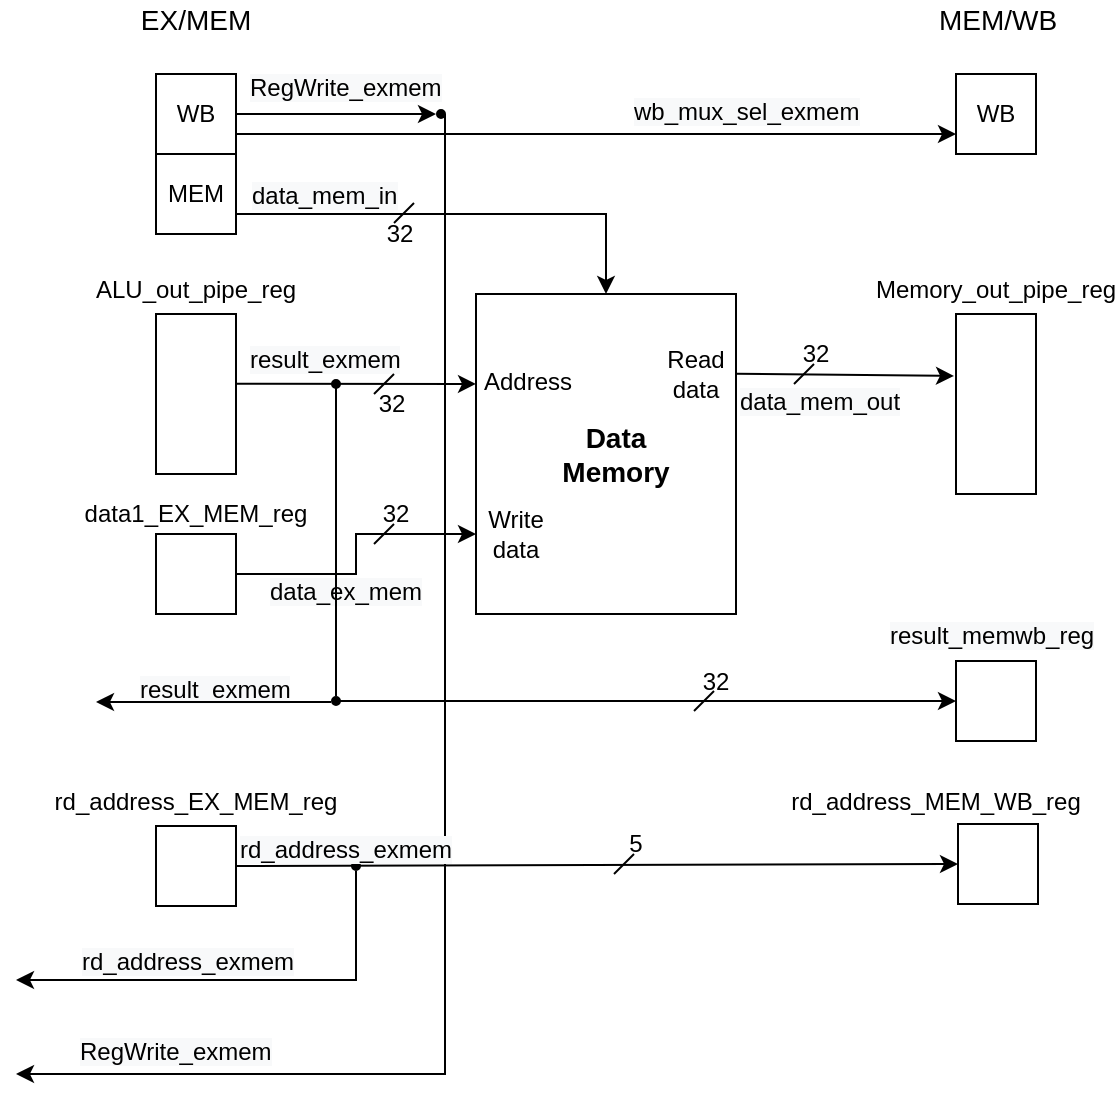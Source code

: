 <mxfile version="14.4.2" type="device"><diagram id="wUpsq9H6FFhmupcyaolv" name="Page-1"><mxGraphModel dx="36" dy="450" grid="1" gridSize="10" guides="1" tooltips="1" connect="1" arrows="1" fold="1" page="1" pageScale="1" pageWidth="827" pageHeight="1169" math="0" shadow="0"><root><mxCell id="0"/><mxCell id="1" parent="0"/><mxCell id="9Uauaas03JowXUCy-STq-1" value="" style="rounded=0;whiteSpace=wrap;html=1;" parent="1" vertex="1"><mxGeometry x="1180" y="460" width="40" height="80" as="geometry"/></mxCell><mxCell id="9Uauaas03JowXUCy-STq-2" value="ALU_out_pipe_reg&lt;br&gt;" style="text;html=1;strokeColor=none;fillColor=none;align=center;verticalAlign=middle;whiteSpace=wrap;rounded=0;" parent="1" vertex="1"><mxGeometry x="1180" y="437.5" width="40" height="20" as="geometry"/></mxCell><mxCell id="9Uauaas03JowXUCy-STq-3" value="&lt;font style=&quot;font-size: 14px&quot;&gt;EX/MEM&lt;/font&gt;" style="text;html=1;strokeColor=none;fillColor=none;align=center;verticalAlign=middle;whiteSpace=wrap;rounded=0;dashed=1;" parent="1" vertex="1"><mxGeometry x="1180" y="303" width="40" height="20" as="geometry"/></mxCell><mxCell id="9Uauaas03JowXUCy-STq-4" value="" style="endArrow=classic;html=1;exitX=0.965;exitY=0.457;exitDx=0;exitDy=0;exitPerimeter=0;entryX=0;entryY=0.281;entryDx=0;entryDy=0;entryPerimeter=0;" parent="1" target="9Uauaas03JowXUCy-STq-6" edge="1"><mxGeometry width="50" height="50" relative="1" as="geometry"><mxPoint x="1219.53" y="494.92" as="sourcePoint"/><mxPoint x="1310" y="480" as="targetPoint"/></mxGeometry></mxCell><mxCell id="9Uauaas03JowXUCy-STq-5" value="" style="group" parent="1" vertex="1" connectable="0"><mxGeometry x="1340" y="450" width="130" height="160" as="geometry"/></mxCell><mxCell id="9Uauaas03JowXUCy-STq-6" value="" style="rounded=0;whiteSpace=wrap;html=1;strokeWidth=1;fillColor=none;" parent="9Uauaas03JowXUCy-STq-5" vertex="1"><mxGeometry width="130" height="160" as="geometry"/></mxCell><mxCell id="9Uauaas03JowXUCy-STq-7" value="&lt;font style=&quot;font-size: 14px&quot;&gt;&lt;b&gt;Data Memory&lt;/b&gt;&lt;/font&gt;" style="text;html=1;strokeColor=none;fillColor=none;align=center;verticalAlign=middle;whiteSpace=wrap;rounded=0;" parent="9Uauaas03JowXUCy-STq-5" vertex="1"><mxGeometry x="50" y="70" width="40" height="20" as="geometry"/></mxCell><mxCell id="9Uauaas03JowXUCy-STq-8" value="Address" style="text;html=1;strokeColor=none;fillColor=none;align=center;verticalAlign=middle;whiteSpace=wrap;rounded=0;" parent="9Uauaas03JowXUCy-STq-5" vertex="1"><mxGeometry x="6" y="33.5" width="40" height="20" as="geometry"/></mxCell><mxCell id="9Uauaas03JowXUCy-STq-9" value="Read&lt;br&gt;data" style="text;html=1;strokeColor=none;fillColor=none;align=center;verticalAlign=middle;whiteSpace=wrap;rounded=0;" parent="9Uauaas03JowXUCy-STq-5" vertex="1"><mxGeometry x="90" y="30" width="40" height="20" as="geometry"/></mxCell><mxCell id="9Uauaas03JowXUCy-STq-10" value="Write data" style="text;html=1;strokeColor=none;fillColor=none;align=center;verticalAlign=middle;whiteSpace=wrap;rounded=0;" parent="9Uauaas03JowXUCy-STq-5" vertex="1"><mxGeometry y="110" width="40" height="20" as="geometry"/></mxCell><mxCell id="9Uauaas03JowXUCy-STq-11" value="" style="endArrow=classic;html=1;entryX=-0.025;entryY=0.344;entryDx=0;entryDy=0;entryPerimeter=0;" parent="1" target="9Uauaas03JowXUCy-STq-12" edge="1"><mxGeometry width="50" height="50" relative="1" as="geometry"><mxPoint x="1470" y="489.84" as="sourcePoint"/><mxPoint x="1550" y="489.84" as="targetPoint"/></mxGeometry></mxCell><mxCell id="9Uauaas03JowXUCy-STq-12" value="" style="rounded=0;whiteSpace=wrap;html=1;strokeWidth=1;fillColor=none;" parent="1" vertex="1"><mxGeometry x="1580" y="460" width="40" height="90" as="geometry"/></mxCell><mxCell id="9Uauaas03JowXUCy-STq-13" value="Memory_out_pipe_reg" style="text;html=1;strokeColor=none;fillColor=none;align=center;verticalAlign=middle;whiteSpace=wrap;rounded=0;" parent="1" vertex="1"><mxGeometry x="1580" y="437.5" width="40" height="20" as="geometry"/></mxCell><mxCell id="9Uauaas03JowXUCy-STq-14" value="&lt;font style=&quot;font-size: 14px&quot;&gt;MEM/WB&lt;/font&gt;" style="text;html=1;strokeColor=none;fillColor=none;align=center;verticalAlign=middle;whiteSpace=wrap;rounded=0;dashed=1;" parent="1" vertex="1"><mxGeometry x="1581" y="303" width="40" height="20" as="geometry"/></mxCell><mxCell id="-2iYRmEMXUCQYhZg_5NK-8" style="edgeStyle=orthogonalEdgeStyle;rounded=0;orthogonalLoop=1;jettySize=auto;html=1;exitX=1;exitY=0.75;exitDx=0;exitDy=0;entryX=0;entryY=0.75;entryDx=0;entryDy=0;" edge="1" parent="1" source="9Uauaas03JowXUCy-STq-15" target="9Uauaas03JowXUCy-STq-17"><mxGeometry relative="1" as="geometry"/></mxCell><mxCell id="9Uauaas03JowXUCy-STq-15" value="WB" style="rounded=0;whiteSpace=wrap;html=1;" parent="1" vertex="1"><mxGeometry x="1180" y="340" width="40" height="40" as="geometry"/></mxCell><mxCell id="w0SAlm6rM3xn1bn9yv2J-17" style="edgeStyle=orthogonalEdgeStyle;rounded=0;orthogonalLoop=1;jettySize=auto;html=1;exitX=1;exitY=0.5;exitDx=0;exitDy=0;entryX=0.5;entryY=0;entryDx=0;entryDy=0;" parent="1" source="9Uauaas03JowXUCy-STq-16" target="9Uauaas03JowXUCy-STq-6" edge="1"><mxGeometry relative="1" as="geometry"><Array as="points"><mxPoint x="1220" y="410"/><mxPoint x="1405" y="410"/></Array></mxGeometry></mxCell><mxCell id="9Uauaas03JowXUCy-STq-16" value="MEM" style="rounded=0;whiteSpace=wrap;html=1;" parent="1" vertex="1"><mxGeometry x="1180" y="380" width="40" height="40" as="geometry"/></mxCell><mxCell id="9Uauaas03JowXUCy-STq-17" value="WB" style="rounded=0;whiteSpace=wrap;html=1;" parent="1" vertex="1"><mxGeometry x="1580" y="340" width="40" height="40" as="geometry"/></mxCell><mxCell id="9Uauaas03JowXUCy-STq-22" value="" style="rounded=0;whiteSpace=wrap;html=1;" parent="1" vertex="1"><mxGeometry x="1180" y="716" width="40" height="40" as="geometry"/></mxCell><mxCell id="9Uauaas03JowXUCy-STq-23" value="rd_address_EX_MEM_reg" style="text;html=1;strokeColor=none;fillColor=none;align=center;verticalAlign=middle;whiteSpace=wrap;rounded=0;" parent="1" vertex="1"><mxGeometry x="1180" y="693.5" width="40" height="20" as="geometry"/></mxCell><mxCell id="9Uauaas03JowXUCy-STq-24" value="" style="rounded=0;whiteSpace=wrap;html=1;" parent="1" vertex="1"><mxGeometry x="1581" y="715" width="40" height="40" as="geometry"/></mxCell><mxCell id="9Uauaas03JowXUCy-STq-25" value="" style="rounded=0;whiteSpace=wrap;html=1;" parent="1" vertex="1"><mxGeometry x="1580" y="633.5" width="40" height="40" as="geometry"/></mxCell><mxCell id="9Uauaas03JowXUCy-STq-27" value="" style="endArrow=classic;html=1;exitX=1;exitY=0.5;exitDx=0;exitDy=0;entryX=0;entryY=0.5;entryDx=0;entryDy=0;" parent="1" source="9Uauaas03JowXUCy-STq-22" target="9Uauaas03JowXUCy-STq-24" edge="1"><mxGeometry width="50" height="50" relative="1" as="geometry"><mxPoint x="1330" y="776" as="sourcePoint"/><mxPoint x="1380" y="726" as="targetPoint"/></mxGeometry></mxCell><mxCell id="-2iYRmEMXUCQYhZg_5NK-11" style="edgeStyle=orthogonalEdgeStyle;rounded=0;orthogonalLoop=1;jettySize=auto;html=1;" edge="1" parent="1" source="9Uauaas03JowXUCy-STq-28"><mxGeometry relative="1" as="geometry"><mxPoint x="1110" y="793" as="targetPoint"/><Array as="points"><mxPoint x="1280" y="793"/><mxPoint x="1121" y="793"/></Array></mxGeometry></mxCell><mxCell id="9Uauaas03JowXUCy-STq-28" value="" style="verticalLabelPosition=bottom;shadow=0;dashed=0;align=center;html=1;verticalAlign=top;shape=mxgraph.electrical.logic_gates.inverting_contact;fillColor=#000000;" parent="1" vertex="1"><mxGeometry x="1277.5" y="733.5" width="5" height="5" as="geometry"/></mxCell><mxCell id="9Uauaas03JowXUCy-STq-29" value="rd_address_MEM_WB_reg" style="text;html=1;strokeColor=none;fillColor=none;align=center;verticalAlign=middle;whiteSpace=wrap;rounded=0;" parent="1" vertex="1"><mxGeometry x="1550" y="693.5" width="40" height="20" as="geometry"/></mxCell><mxCell id="w0SAlm6rM3xn1bn9yv2J-10" style="edgeStyle=orthogonalEdgeStyle;rounded=0;orthogonalLoop=1;jettySize=auto;html=1;exitX=0.9;exitY=0.5;exitDx=0;exitDy=0;exitPerimeter=0;" parent="1" target="9Uauaas03JowXUCy-STq-25" edge="1"><mxGeometry relative="1" as="geometry"><mxPoint x="1272" y="653.5" as="sourcePoint"/><Array as="points"><mxPoint x="1350" y="654"/><mxPoint x="1350" y="654"/></Array></mxGeometry></mxCell><mxCell id="9Uauaas03JowXUCy-STq-40" style="edgeStyle=orthogonalEdgeStyle;rounded=0;orthogonalLoop=1;jettySize=auto;html=1;exitX=1;exitY=0.5;exitDx=0;exitDy=0;entryX=0;entryY=0.5;entryDx=0;entryDy=0;" parent="1" source="9Uauaas03JowXUCy-STq-32" target="9Uauaas03JowXUCy-STq-10" edge="1"><mxGeometry relative="1" as="geometry"/></mxCell><mxCell id="9Uauaas03JowXUCy-STq-32" value="" style="rounded=0;whiteSpace=wrap;html=1;" parent="1" vertex="1"><mxGeometry x="1180" y="570" width="40" height="40" as="geometry"/></mxCell><mxCell id="9Uauaas03JowXUCy-STq-33" value="data1_EX_MEM_reg&lt;br&gt;" style="text;html=1;strokeColor=none;fillColor=none;align=center;verticalAlign=middle;whiteSpace=wrap;rounded=0;" parent="1" vertex="1"><mxGeometry x="1180" y="550" width="40" height="20" as="geometry"/></mxCell><mxCell id="9Uauaas03JowXUCy-STq-34" value="" style="verticalLabelPosition=bottom;shadow=0;dashed=0;align=center;html=1;verticalAlign=top;shape=mxgraph.electrical.logic_gates.inverting_contact;fillColor=#000000;" parent="1" vertex="1"><mxGeometry x="1267.5" y="492.5" width="5" height="5" as="geometry"/></mxCell><mxCell id="9Uauaas03JowXUCy-STq-37" value="&lt;div style=&quot;color: rgb(0 , 0 , 0) ; background-color: rgb(255 , 255 , 255) ; font-family: &amp;#34;consolas&amp;#34; , &amp;#34;courier new&amp;#34; , monospace ; font-weight: normal ; line-height: 19px&quot;&gt;&lt;br&gt;&lt;/div&gt;" style="text;whiteSpace=wrap;html=1;" parent="1" vertex="1"><mxGeometry x="1290" y="470" width="100" height="30" as="geometry"/></mxCell><mxCell id="9Uauaas03JowXUCy-STq-38" value="&lt;span style=&quot;color: rgb(0 , 0 , 0) ; font-family: &amp;#34;helvetica&amp;#34; ; font-size: 12px ; font-style: normal ; font-weight: 400 ; letter-spacing: normal ; text-align: center ; text-indent: 0px ; text-transform: none ; word-spacing: 0px ; background-color: rgb(248 , 249 , 250) ; display: inline ; float: none&quot;&gt;result_exmem&lt;/span&gt;" style="text;whiteSpace=wrap;html=1;" parent="1" vertex="1"><mxGeometry x="1225" y="469" width="90" height="30" as="geometry"/></mxCell><mxCell id="9Uauaas03JowXUCy-STq-41" value="&lt;span style=&quot;color: rgb(0 , 0 , 0) ; font-family: &amp;#34;helvetica&amp;#34; ; font-size: 12px ; font-style: normal ; font-weight: 400 ; letter-spacing: normal ; text-align: center ; text-indent: 0px ; text-transform: none ; word-spacing: 0px ; background-color: rgb(248 , 249 , 250) ; display: inline ; float: none&quot;&gt;data_ex_mem&lt;/span&gt;" style="text;whiteSpace=wrap;html=1;" parent="1" vertex="1"><mxGeometry x="1235" y="585" width="70" height="30" as="geometry"/></mxCell><mxCell id="9Uauaas03JowXUCy-STq-42" value="" style="endArrow=none;html=1;" parent="1" edge="1"><mxGeometry width="50" height="50" relative="1" as="geometry"><mxPoint x="1289.0" y="500" as="sourcePoint"/><mxPoint x="1299.0" y="490" as="targetPoint"/></mxGeometry></mxCell><mxCell id="9Uauaas03JowXUCy-STq-43" value="32" style="text;html=1;strokeColor=none;fillColor=none;align=center;verticalAlign=middle;whiteSpace=wrap;rounded=0;" parent="1" vertex="1"><mxGeometry x="1277.5" y="495" width="40" height="20" as="geometry"/></mxCell><mxCell id="9Uauaas03JowXUCy-STq-44" value="" style="endArrow=none;html=1;" parent="1" edge="1"><mxGeometry width="50" height="50" relative="1" as="geometry"><mxPoint x="1289.0" y="575" as="sourcePoint"/><mxPoint x="1299.0" y="565" as="targetPoint"/></mxGeometry></mxCell><mxCell id="9Uauaas03JowXUCy-STq-45" value="32" style="text;html=1;strokeColor=none;fillColor=none;align=center;verticalAlign=middle;whiteSpace=wrap;rounded=0;" parent="1" vertex="1"><mxGeometry x="1280" y="550" width="40" height="20" as="geometry"/></mxCell><mxCell id="9Uauaas03JowXUCy-STq-46" value="" style="endArrow=none;html=1;" parent="1" edge="1"><mxGeometry width="50" height="50" relative="1" as="geometry"><mxPoint x="1499.0" y="495" as="sourcePoint"/><mxPoint x="1509.0" y="485" as="targetPoint"/></mxGeometry></mxCell><mxCell id="9Uauaas03JowXUCy-STq-47" value="32" style="text;html=1;strokeColor=none;fillColor=none;align=center;verticalAlign=middle;whiteSpace=wrap;rounded=0;" parent="1" vertex="1"><mxGeometry x="1490" y="470" width="40" height="20" as="geometry"/></mxCell><mxCell id="9Uauaas03JowXUCy-STq-48" value="&lt;span style=&quot;color: rgb(0 , 0 , 0) ; font-family: &amp;#34;helvetica&amp;#34; ; font-size: 12px ; font-style: normal ; font-weight: 400 ; letter-spacing: normal ; text-align: center ; text-indent: 0px ; text-transform: none ; word-spacing: 0px ; background-color: rgb(248 , 249 , 250) ; display: inline ; float: none&quot;&gt;data_mem_out&lt;/span&gt;" style="text;whiteSpace=wrap;html=1;" parent="1" vertex="1"><mxGeometry x="1470" y="490" width="60" height="30" as="geometry"/></mxCell><mxCell id="-2iYRmEMXUCQYhZg_5NK-12" style="edgeStyle=orthogonalEdgeStyle;rounded=0;orthogonalLoop=1;jettySize=auto;html=1;exitX=0.9;exitY=0.5;exitDx=0;exitDy=0;exitPerimeter=0;" edge="1" parent="1" source="9Uauaas03JowXUCy-STq-36"><mxGeometry relative="1" as="geometry"><mxPoint x="1110" y="840" as="targetPoint"/><Array as="points"><mxPoint x="1324" y="840"/><mxPoint x="1130" y="840"/></Array></mxGeometry></mxCell><mxCell id="9Uauaas03JowXUCy-STq-36" value="" style="verticalLabelPosition=bottom;shadow=0;dashed=0;align=center;html=1;verticalAlign=top;shape=mxgraph.electrical.logic_gates.inverting_contact;fillColor=#000000;" parent="1" vertex="1"><mxGeometry x="1320" y="357.5" width="5" height="5" as="geometry"/></mxCell><mxCell id="9Uauaas03JowXUCy-STq-54" value="" style="endArrow=classic;html=1;exitX=1;exitY=0.5;exitDx=0;exitDy=0;entryX=0;entryY=0.5;entryDx=0;entryDy=0;rounded=0;" parent="1" source="9Uauaas03JowXUCy-STq-15" target="9Uauaas03JowXUCy-STq-36" edge="1"><mxGeometry width="50" height="50" relative="1" as="geometry"><mxPoint x="1220" y="360" as="sourcePoint"/><mxPoint x="1580" y="400" as="targetPoint"/><Array as="points"/></mxGeometry></mxCell><mxCell id="w0SAlm6rM3xn1bn9yv2J-2" value="&lt;span style=&quot;color: rgb(0 , 0 , 0) ; font-family: &amp;#34;helvetica&amp;#34; ; font-size: 12px ; font-style: normal ; font-weight: 400 ; letter-spacing: normal ; text-align: center ; text-indent: 0px ; text-transform: none ; word-spacing: 0px ; background-color: rgb(248 , 249 , 250) ; display: inline ; float: none&quot;&gt;wb_mux_sel_exmem&lt;/span&gt;" style="text;whiteSpace=wrap;html=1;" parent="1" vertex="1"><mxGeometry x="1417" y="345" width="90" height="30" as="geometry"/></mxCell><mxCell id="w0SAlm6rM3xn1bn9yv2J-11" value="&lt;span style=&quot;color: rgb(0 , 0 , 0) ; font-family: &amp;#34;helvetica&amp;#34; ; font-size: 12px ; font-style: normal ; font-weight: 400 ; letter-spacing: normal ; text-align: center ; text-indent: 0px ; text-transform: none ; word-spacing: 0px ; background-color: rgb(248 , 249 , 250) ; display: inline ; float: none&quot;&gt;result_memwb_reg&lt;/span&gt;" style="text;whiteSpace=wrap;html=1;" parent="1" vertex="1"><mxGeometry x="1545" y="607.25" width="110" height="30" as="geometry"/></mxCell><mxCell id="w0SAlm6rM3xn1bn9yv2J-12" value="" style="endArrow=none;html=1;" parent="1" edge="1" source="-2iYRmEMXUCQYhZg_5NK-3"><mxGeometry width="50" height="50" relative="1" as="geometry"><mxPoint x="1270" y="780" as="sourcePoint"/><mxPoint x="1270" y="494" as="targetPoint"/><Array as="points"/></mxGeometry></mxCell><mxCell id="w0SAlm6rM3xn1bn9yv2J-15" value="" style="endArrow=none;html=1;" parent="1" edge="1"><mxGeometry width="50" height="50" relative="1" as="geometry"><mxPoint x="1449.0" y="658.5" as="sourcePoint"/><mxPoint x="1459.0" y="648.5" as="targetPoint"/></mxGeometry></mxCell><mxCell id="w0SAlm6rM3xn1bn9yv2J-16" value="32" style="text;html=1;strokeColor=none;fillColor=none;align=center;verticalAlign=middle;whiteSpace=wrap;rounded=0;" parent="1" vertex="1"><mxGeometry x="1440" y="633.5" width="40" height="20" as="geometry"/></mxCell><mxCell id="8WW8S9AaypY_4vZ6xMBo-1" value="&lt;span style=&quot;color: rgb(0 , 0 , 0) ; font-family: &amp;#34;helvetica&amp;#34; ; font-size: 12px ; font-style: normal ; font-weight: 400 ; letter-spacing: normal ; text-align: center ; text-indent: 0px ; text-transform: none ; word-spacing: 0px ; background-color: rgb(248 , 249 , 250) ; display: inline ; float: none&quot;&gt;RegWrite_exmem&lt;/span&gt;" style="text;whiteSpace=wrap;html=1;" parent="1" vertex="1"><mxGeometry x="1140" y="815" width="110" height="30" as="geometry"/></mxCell><mxCell id="8WW8S9AaypY_4vZ6xMBo-2" value="&lt;span style=&quot;color: rgb(0 , 0 , 0) ; font-family: &amp;#34;helvetica&amp;#34; ; font-size: 12px ; font-style: normal ; font-weight: 400 ; letter-spacing: normal ; text-align: center ; text-indent: 0px ; text-transform: none ; word-spacing: 0px ; background-color: rgb(248 , 249 , 250) ; display: inline ; float: none&quot;&gt;rd_address_exmem&lt;/span&gt;" style="text;whiteSpace=wrap;html=1;" parent="1" vertex="1"><mxGeometry x="1141" y="770" width="100" height="30" as="geometry"/></mxCell><mxCell id="8WW8S9AaypY_4vZ6xMBo-3" value="" style="endArrow=none;html=1;" parent="1" edge="1"><mxGeometry width="50" height="50" relative="1" as="geometry"><mxPoint x="1409.0" y="740" as="sourcePoint"/><mxPoint x="1419.0" y="730" as="targetPoint"/></mxGeometry></mxCell><mxCell id="8WW8S9AaypY_4vZ6xMBo-4" value="5" style="text;html=1;strokeColor=none;fillColor=none;align=center;verticalAlign=middle;whiteSpace=wrap;rounded=0;" parent="1" vertex="1"><mxGeometry x="1400" y="715" width="40" height="20" as="geometry"/></mxCell><mxCell id="8WW8S9AaypY_4vZ6xMBo-5" value="&lt;span style=&quot;color: rgb(0 , 0 , 0) ; font-family: &amp;#34;helvetica&amp;#34; ; font-size: 12px ; font-style: normal ; font-weight: 400 ; letter-spacing: normal ; text-align: center ; text-indent: 0px ; text-transform: none ; word-spacing: 0px ; background-color: rgb(248 , 249 , 250) ; display: inline ; float: none&quot;&gt;result_exmem&lt;/span&gt;" style="text;whiteSpace=wrap;html=1;" parent="1" vertex="1"><mxGeometry x="1170" y="633.5" width="75" height="30" as="geometry"/></mxCell><mxCell id="-2iYRmEMXUCQYhZg_5NK-10" value="" style="edgeStyle=orthogonalEdgeStyle;rounded=0;orthogonalLoop=1;jettySize=auto;html=1;" edge="1" parent="1" source="-2iYRmEMXUCQYhZg_5NK-3"><mxGeometry relative="1" as="geometry"><mxPoint x="1150" y="654" as="targetPoint"/><Array as="points"><mxPoint x="1158" y="654"/></Array></mxGeometry></mxCell><mxCell id="-2iYRmEMXUCQYhZg_5NK-3" value="" style="verticalLabelPosition=bottom;shadow=0;dashed=0;align=center;html=1;verticalAlign=top;shape=mxgraph.electrical.logic_gates.inverting_contact;fillColor=#000000;" vertex="1" parent="1"><mxGeometry x="1267.5" y="651" width="5" height="5" as="geometry"/></mxCell><mxCell id="-2iYRmEMXUCQYhZg_5NK-6" value="&lt;span style=&quot;color: rgb(0, 0, 0); font-family: helvetica; font-size: 12px; font-style: normal; font-weight: 400; letter-spacing: normal; text-align: center; text-indent: 0px; text-transform: none; word-spacing: 0px; background-color: rgb(248, 249, 250); display: inline; float: none;&quot;&gt;rd_address_exmem&lt;/span&gt;" style="text;whiteSpace=wrap;html=1;" vertex="1" parent="1"><mxGeometry x="1220" y="713.5" width="110" height="16.5" as="geometry"/></mxCell><mxCell id="-2iYRmEMXUCQYhZg_5NK-7" value="&lt;span style=&quot;color: rgb(0, 0, 0); font-family: helvetica; font-size: 12px; font-style: normal; font-weight: 400; letter-spacing: normal; text-align: center; text-indent: 0px; text-transform: none; word-spacing: 0px; background-color: rgb(248, 249, 250); display: inline; float: none;&quot;&gt;RegWrite_exmem&lt;/span&gt;" style="text;whiteSpace=wrap;html=1;" vertex="1" parent="1"><mxGeometry x="1225" y="332.5" width="90" height="30" as="geometry"/></mxCell><mxCell id="-2iYRmEMXUCQYhZg_5NK-14" value="&lt;span style=&quot;color: rgb(0 , 0 , 0) ; font-family: &amp;#34;helvetica&amp;#34; ; font-size: 12px ; font-style: normal ; font-weight: 400 ; letter-spacing: normal ; text-align: center ; text-indent: 0px ; text-transform: none ; word-spacing: 0px ; background-color: rgb(248 , 249 , 250) ; display: inline ; float: none&quot;&gt;data_mem_in&lt;/span&gt;" style="text;whiteSpace=wrap;html=1;" vertex="1" parent="1"><mxGeometry x="1226" y="387" width="90" height="30" as="geometry"/></mxCell><mxCell id="-2iYRmEMXUCQYhZg_5NK-15" value="" style="endArrow=none;html=1;" edge="1" parent="1"><mxGeometry width="50" height="50" relative="1" as="geometry"><mxPoint x="1299.0" y="414.5" as="sourcePoint"/><mxPoint x="1309.0" y="404.5" as="targetPoint"/></mxGeometry></mxCell><mxCell id="-2iYRmEMXUCQYhZg_5NK-16" value="32" style="text;html=1;strokeColor=none;fillColor=none;align=center;verticalAlign=middle;whiteSpace=wrap;rounded=0;" vertex="1" parent="1"><mxGeometry x="1282" y="410" width="40" height="20" as="geometry"/></mxCell></root></mxGraphModel></diagram></mxfile>